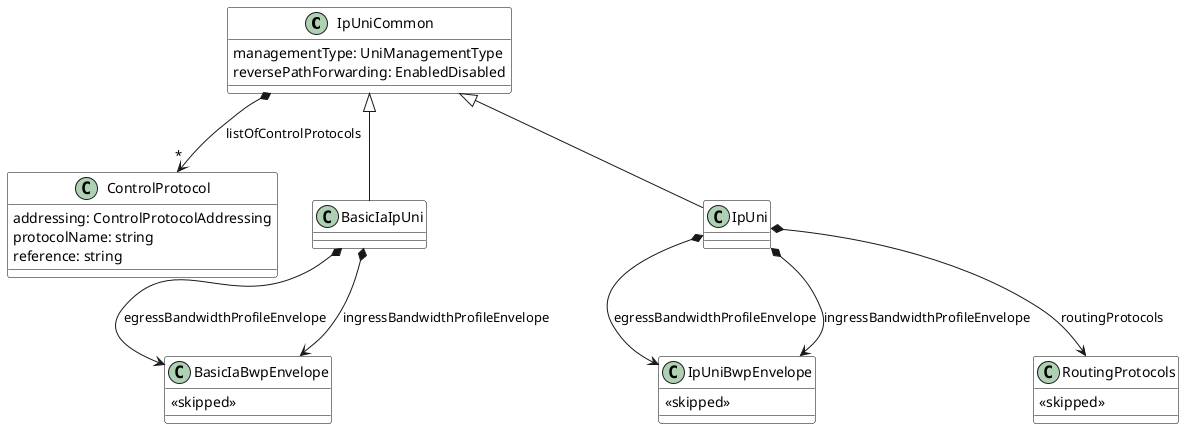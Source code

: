 @startuml

skinparam {
    ClassBackgroundColor White
    ClassBorderColor Black
}


class IpUniCommon {

    managementType: UniManagementType
    reversePathForwarding: EnabledDisabled
}

IpUniCommon *-->"*" ControlProtocol : listOfControlProtocols


class ControlProtocol {

    addressing: ControlProtocolAddressing
    protocolName: string
    reference: string
}

class BasicIaIpUni {

}
IpUniCommon <|-- BasicIaIpUni

BasicIaIpUni *--> BasicIaBwpEnvelope : egressBandwidthProfileEnvelope
BasicIaIpUni *--> BasicIaBwpEnvelope : ingressBandwidthProfileEnvelope

class IpUni {

}
IpUniCommon <|-- IpUni

IpUni *--> IpUniBwpEnvelope : egressBandwidthProfileEnvelope
IpUni *--> IpUniBwpEnvelope : ingressBandwidthProfileEnvelope
IpUni *--> RoutingProtocols : routingProtocols


class RoutingProtocols {
<<skipped>>
}
class BasicIaBwpEnvelope {
<<skipped>>
}
class IpUniBwpEnvelope {
<<skipped>>
}




@enduml